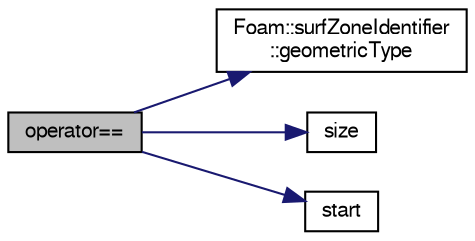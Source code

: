 digraph "operator=="
{
  bgcolor="transparent";
  edge [fontname="FreeSans",fontsize="10",labelfontname="FreeSans",labelfontsize="10"];
  node [fontname="FreeSans",fontsize="10",shape=record];
  rankdir="LR";
  Node156 [label="operator==",height=0.2,width=0.4,color="black", fillcolor="grey75", style="filled", fontcolor="black"];
  Node156 -> Node157 [color="midnightblue",fontsize="10",style="solid",fontname="FreeSans"];
  Node157 [label="Foam::surfZoneIdentifier\l::geometricType",height=0.2,width=0.4,color="black",URL="$a29714.html#a967567a5655f1235435d6e7518a445a6",tooltip="Return the geometric type of the zone. "];
  Node156 -> Node158 [color="midnightblue",fontsize="10",style="solid",fontname="FreeSans"];
  Node158 [label="size",height=0.2,width=0.4,color="black",URL="$a29706.html#a9facbf0a118d395c89884e45a5ca4e4b",tooltip="Return size of this zone in the face list. "];
  Node156 -> Node159 [color="midnightblue",fontsize="10",style="solid",fontname="FreeSans"];
  Node159 [label="start",height=0.2,width=0.4,color="black",URL="$a29706.html#a6bfd3e3abb11e98bdb4b98671cec1234",tooltip="Return start label of this zone in the face list. "];
}
